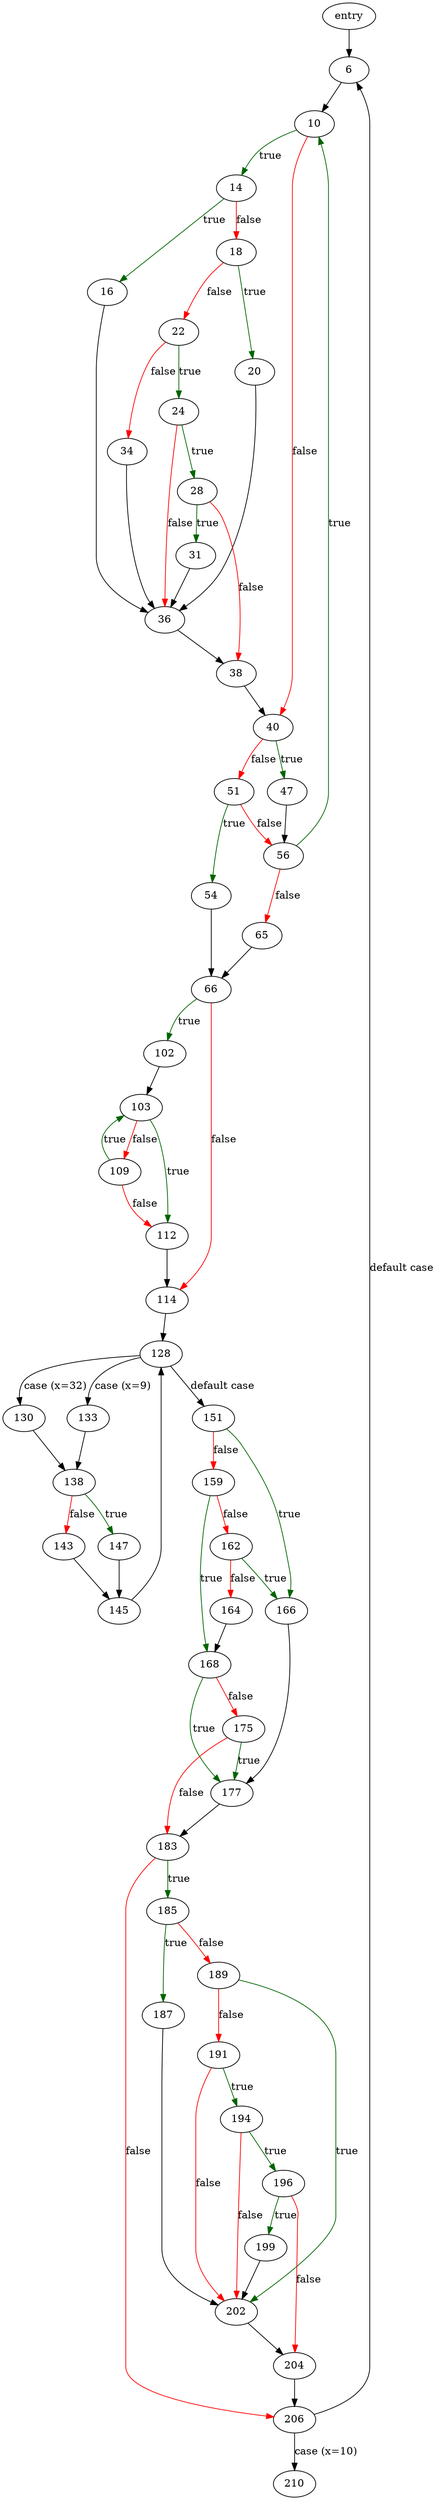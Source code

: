 digraph "get_line" {
	// Node definitions.
	2 [label=entry];
	6;
	10;
	14;
	16;
	18;
	20;
	22;
	24;
	28;
	31;
	34;
	36;
	38;
	40;
	47;
	51;
	54;
	56;
	65;
	66;
	102;
	103;
	109;
	112;
	114;
	128;
	130;
	133;
	138;
	143;
	145;
	147;
	151;
	159;
	162;
	164;
	166;
	168;
	175;
	177;
	183;
	185;
	187;
	189;
	191;
	194;
	196;
	199;
	202;
	204;
	206;
	210;

	// Edge definitions.
	2 -> 6;
	6 -> 10;
	10 -> 14 [
		color=darkgreen
		label=true
	];
	10 -> 40 [
		color=red
		label=false
	];
	14 -> 16 [
		color=darkgreen
		label=true
	];
	14 -> 18 [
		color=red
		label=false
	];
	16 -> 36;
	18 -> 20 [
		color=darkgreen
		label=true
	];
	18 -> 22 [
		color=red
		label=false
	];
	20 -> 36;
	22 -> 24 [
		color=darkgreen
		label=true
	];
	22 -> 34 [
		color=red
		label=false
	];
	24 -> 28 [
		color=darkgreen
		label=true
	];
	24 -> 36 [
		color=red
		label=false
	];
	28 -> 31 [
		color=darkgreen
		label=true
	];
	28 -> 38 [
		color=red
		label=false
	];
	31 -> 36;
	34 -> 36;
	36 -> 38;
	38 -> 40;
	40 -> 47 [
		color=darkgreen
		label=true
	];
	40 -> 51 [
		color=red
		label=false
	];
	47 -> 56;
	51 -> 54 [
		color=darkgreen
		label=true
	];
	51 -> 56 [
		color=red
		label=false
	];
	54 -> 66;
	56 -> 10 [
		color=darkgreen
		label=true
	];
	56 -> 65 [
		color=red
		label=false
	];
	65 -> 66;
	66 -> 102 [
		color=darkgreen
		label=true
	];
	66 -> 114 [
		color=red
		label=false
	];
	102 -> 103;
	103 -> 109 [
		color=red
		label=false
	];
	103 -> 112 [
		color=darkgreen
		label=true
	];
	109 -> 103 [
		color=darkgreen
		label=true
	];
	109 -> 112 [
		color=red
		label=false
	];
	112 -> 114;
	114 -> 128;
	128 -> 130 [label="case (x=32)"];
	128 -> 133 [label="case (x=9)"];
	128 -> 151 [label="default case"];
	130 -> 138;
	133 -> 138;
	138 -> 143 [
		color=red
		label=false
	];
	138 -> 147 [
		color=darkgreen
		label=true
	];
	143 -> 145;
	145 -> 128;
	147 -> 145;
	151 -> 159 [
		color=red
		label=false
	];
	151 -> 166 [
		color=darkgreen
		label=true
	];
	159 -> 162 [
		color=red
		label=false
	];
	159 -> 168 [
		color=darkgreen
		label=true
	];
	162 -> 164 [
		color=red
		label=false
	];
	162 -> 166 [
		color=darkgreen
		label=true
	];
	164 -> 168;
	166 -> 177;
	168 -> 175 [
		color=red
		label=false
	];
	168 -> 177 [
		color=darkgreen
		label=true
	];
	175 -> 177 [
		color=darkgreen
		label=true
	];
	175 -> 183 [
		color=red
		label=false
	];
	177 -> 183;
	183 -> 185 [
		color=darkgreen
		label=true
	];
	183 -> 206 [
		color=red
		label=false
	];
	185 -> 187 [
		color=darkgreen
		label=true
	];
	185 -> 189 [
		color=red
		label=false
	];
	187 -> 202;
	189 -> 191 [
		color=red
		label=false
	];
	189 -> 202 [
		color=darkgreen
		label=true
	];
	191 -> 194 [
		color=darkgreen
		label=true
	];
	191 -> 202 [
		color=red
		label=false
	];
	194 -> 196 [
		color=darkgreen
		label=true
	];
	194 -> 202 [
		color=red
		label=false
	];
	196 -> 199 [
		color=darkgreen
		label=true
	];
	196 -> 204 [
		color=red
		label=false
	];
	199 -> 202;
	202 -> 204;
	204 -> 206;
	206 -> 6 [label="default case"];
	206 -> 210 [label="case (x=10)"];
}